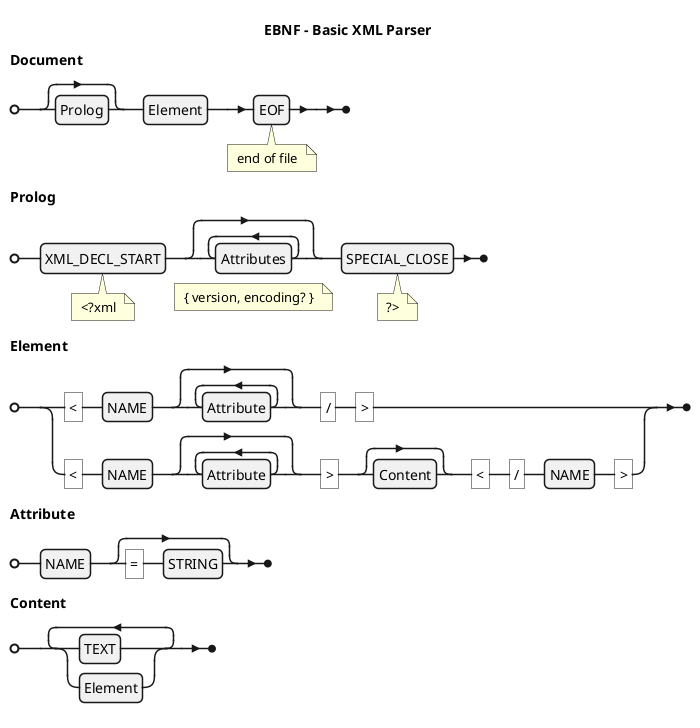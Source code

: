 @startebnf
title EBNF - Basic XML Parser


Document = [ Prolog ] , Element , EOF (* end of file *) ;

Prolog = XML_DECL_START (* <?xml *) , { Attributes } (* { version, encoding? } *) , SPECIAL_CLOSE (* ?> *) ;

Element = (
    "<" , NAME , { Attribute } , "/" , ">" |
    "<" , NAME , { Attribute } , ">" , [ Content ] , "<" , "/" , NAME , ">"
  ) 
  ;

Attribute = NAME , [ "=" , STRING ] ;

Content = { ( 
    TEXT |
    Element
  ) }-
  ;

@endebnf